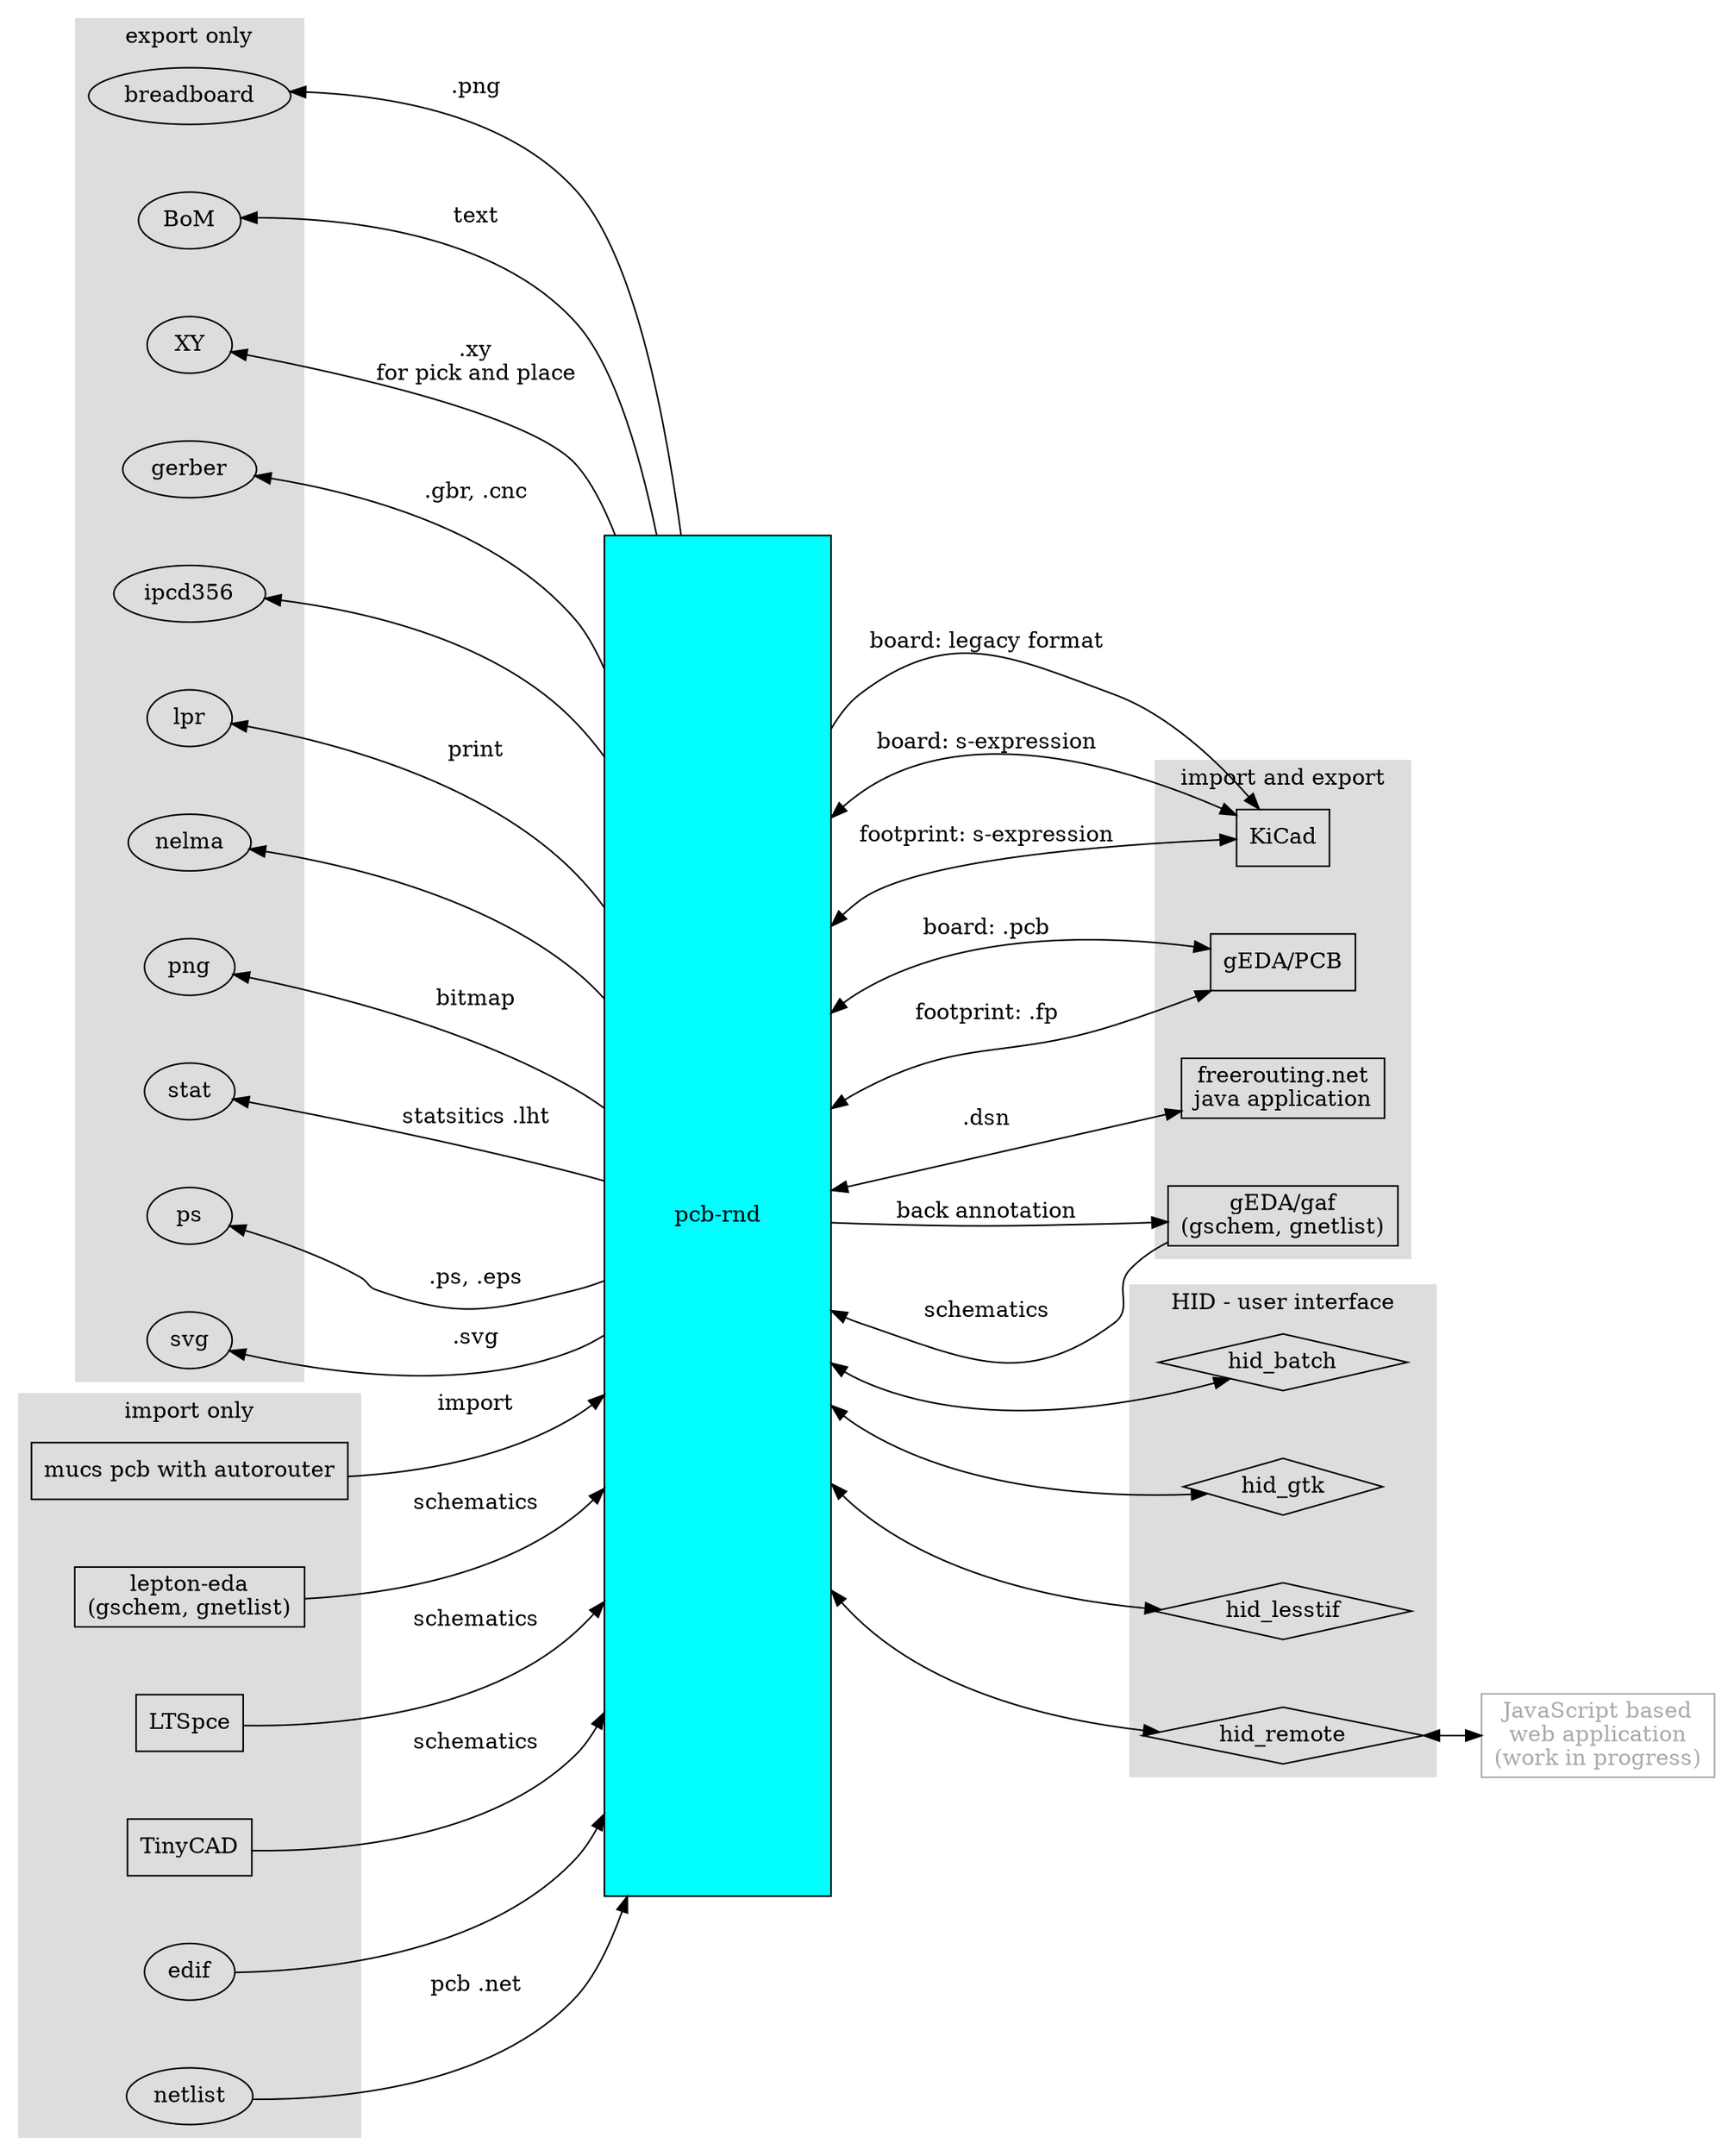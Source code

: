 digraph gr {
	rankdir=LR
	nodesep=0.6
	
	pcbrnd [label="pcb-rnd" style=filled fillcolor=cyan shape=box height=12 width=2]
	kicad [label="KiCad" shape=box]
	pcb [label="gEDA/PCB" shape=box]
	freerouting [label="freerouting.net\njava application" shape=box]
	mucs [label="mucs pcb with autorouter" shape=box]
	gEDA [label="gEDA/gaf\n(gschem, gnetlist)" shape=box]
	lepton [label="lepton-eda\n(gschem, gnetlist)" shape=box]
	ltspice [label="LTSpce" shape=box]
	tinycad [label="TinyCAD" shape=box]
	web [label="JavaScript based\nweb application\n(work in progress)" shape=box color="#aaaaaa" fontcolor="#aaaaaa"]


	subgraph cluster_HID {
		label = "HID - user interface"
		style=filled
		color="#dddddd"

		batch   [label="hid_batch" shape=diamond]
		gtk     [label="hid_gtk" shape=diamond]
		lesstif [label="hid_lesstif" shape=diamond]
		remote  [label="hid_remote" shape=diamond]
	}

	subgraph cluster_import {
		label = "import only"
		style=filled
		color="#dddddd"

		lepton
		mucs
		edif
		ltspice
		netlist
		tinycad
	}

	subgraph cluster_export {
		label = "export only"
		style=filled
		color="#dddddd"

		breadboard
		BoM
		XY
		gerber
		ipcd356
		lpr
		nelma
		png
		ps
		stat
		svg
	}

	subgraph cluster_ie {
		label = "import and export"
		style=filled
		color="#dddddd"

		gEDA
		kicad
		pcb
		freerouting
	}

	pcbrnd -> kicad [label="board: legacy format"]
	pcbrnd -> kicad [label="board: s-expression" dir=both]
	pcbrnd -> kicad [label="footprint: s-expression" dir=both]


	pcbrnd -> pcb [label="board: .pcb" dir=both]
	pcbrnd -> pcb [label="footprint: .fp" dir=both]

	pcbrnd -> freerouting [label=".dsn" dir=both]
	mucs -> pcbrnd [label="import"]

	pcbrnd -> breadboard [label=".png"]
	pcbrnd -> BoM [label="text"]
	pcbrnd -> XY [label=".xy\nfor pick and place"]
	pcbrnd -> gerber [label=".gbr, .cnc"]
	pcbrnd -> ipcd356
	pcbrnd -> lpr [label="print"]
	pcbrnd -> nelma
	pcbrnd -> png [label="bitmap"]
	pcbrnd -> ps [label=".ps, .eps"]
	pcbrnd -> stat [label="statsitics .lht"]
	pcbrnd -> svg [label=".svg"]

	edif -> pcbrnd
	ltspice -> pcbrnd [label="schematics"]
	netlist -> pcbrnd [label="pcb .net"]
	lepton -> pcbrnd [label="schematics"]
	gEDA -> pcbrnd [label="schematics"]
	pcbrnd -> gEDA [label="back annotation" weight=10]
	tinycad -> pcbrnd [label="schematics"]

	pcbrnd -> batch [dir=both]
	pcbrnd -> gtk [dir=both]
	pcbrnd -> lesstif [dir=both]
	pcbrnd -> remote [dir=both]

	remote -> web [dir=both]

	ps -> pcbrnd [weight=1000 style=invis]
}
